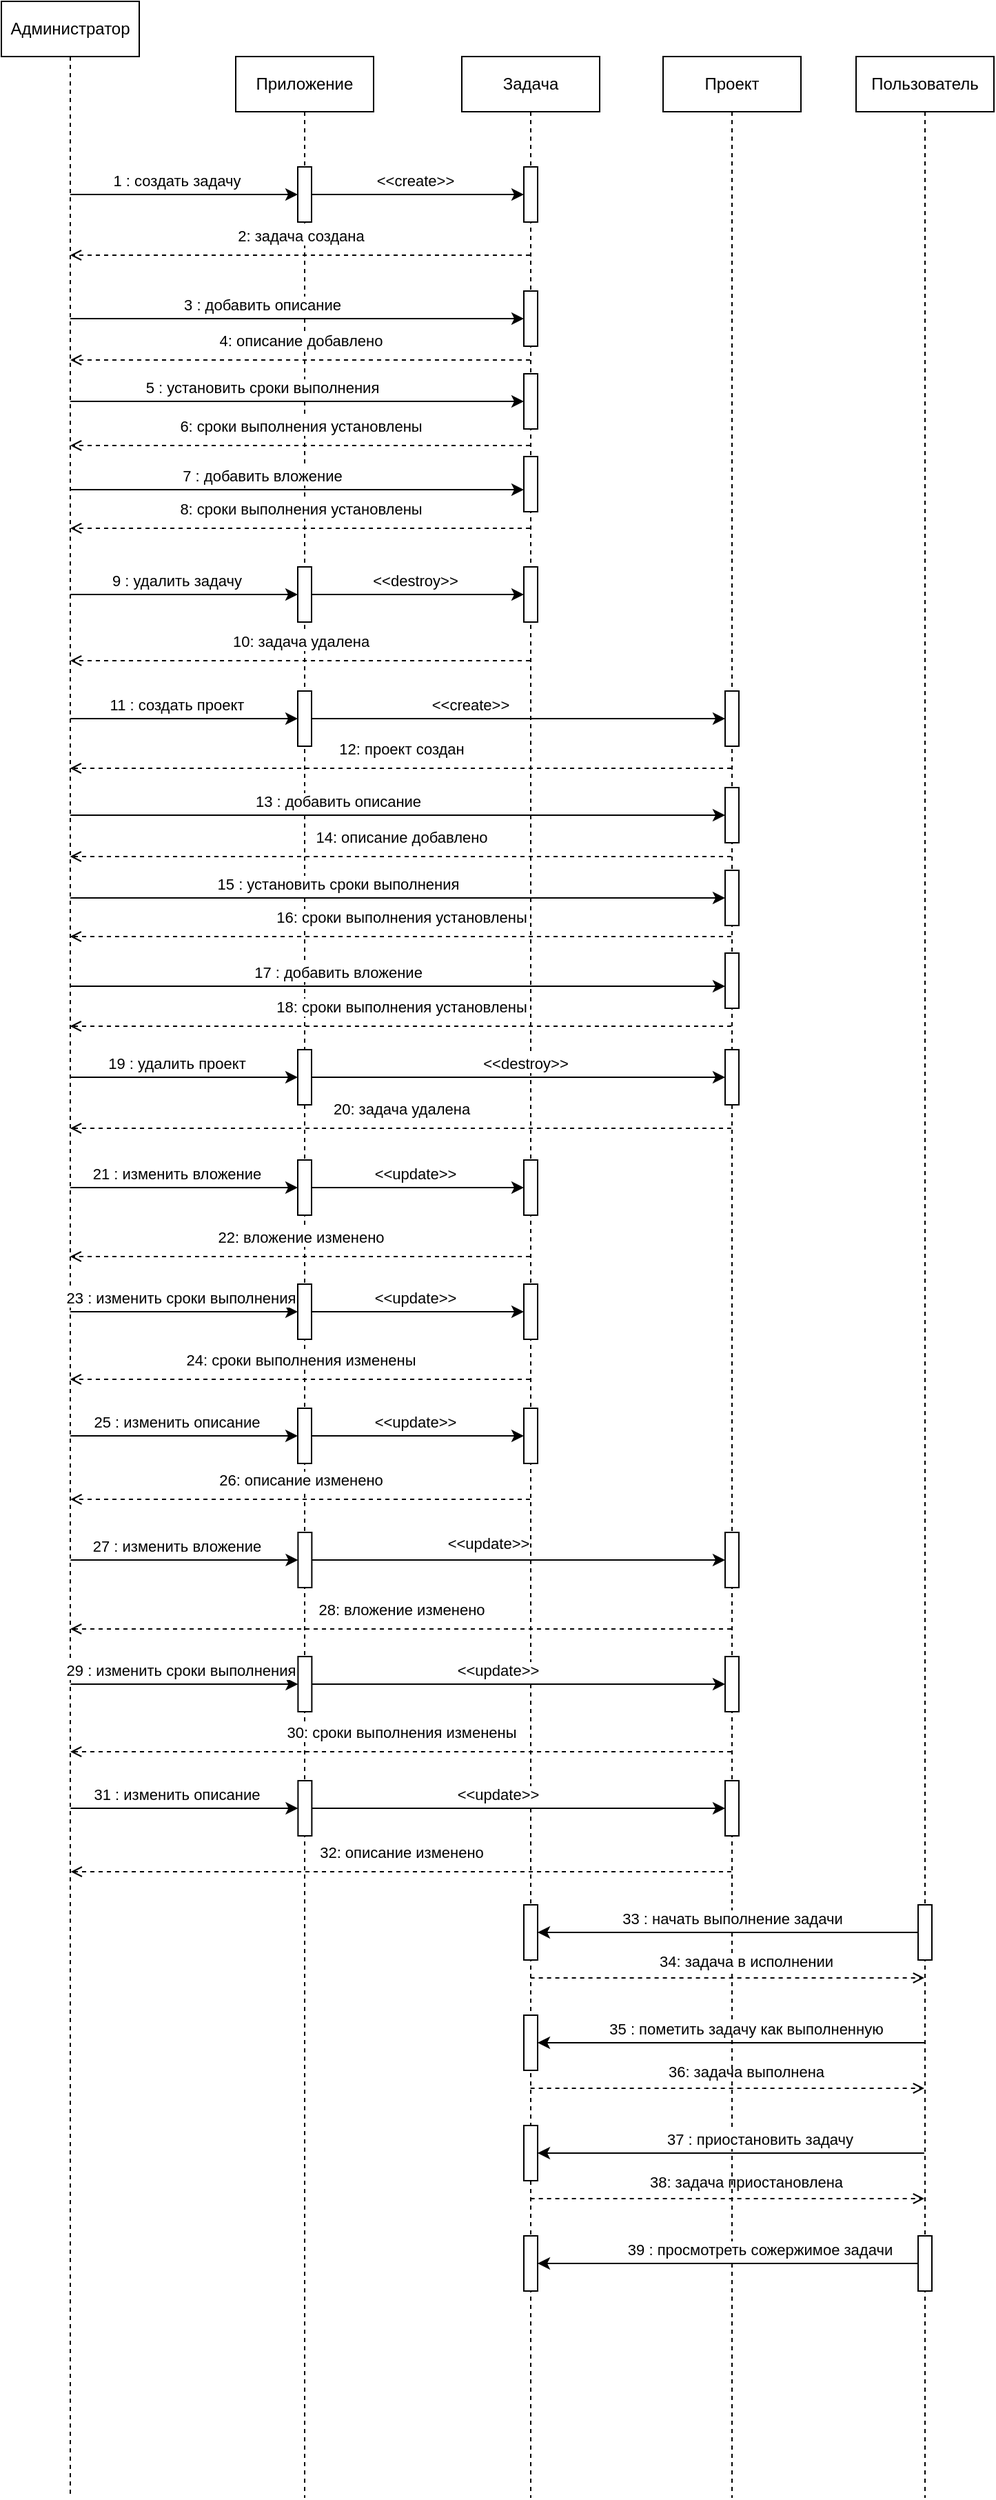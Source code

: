 <mxfile version="24.4.13" type="github">
  <diagram name="Страница — 1" id="z5sgAzJ3_U2AJAHKua1P">
    <mxGraphModel dx="988" dy="539" grid="1" gridSize="10" guides="1" tooltips="1" connect="1" arrows="1" fold="1" page="1" pageScale="1" pageWidth="827" pageHeight="1169" math="0" shadow="0">
      <root>
        <mxCell id="0" />
        <mxCell id="1" parent="0" />
        <mxCell id="rZv-Nm_vUQGnWTQNMnVO-1" value="Администратор" style="shape=umlLifeline;perimeter=lifelinePerimeter;whiteSpace=wrap;html=1;container=1;dropTarget=0;collapsible=0;recursiveResize=0;outlineConnect=0;portConstraint=eastwest;newEdgeStyle={&quot;edgeStyle&quot;:&quot;elbowEdgeStyle&quot;,&quot;elbow&quot;:&quot;vertical&quot;,&quot;curved&quot;:0,&quot;rounded&quot;:0};" vertex="1" parent="1">
          <mxGeometry x="80" y="80" width="100" height="1810" as="geometry" />
        </mxCell>
        <mxCell id="rZv-Nm_vUQGnWTQNMnVO-8" value="Пользователь" style="shape=umlLifeline;perimeter=lifelinePerimeter;whiteSpace=wrap;html=1;container=1;dropTarget=0;collapsible=0;recursiveResize=0;outlineConnect=0;portConstraint=eastwest;newEdgeStyle={&quot;edgeStyle&quot;:&quot;elbowEdgeStyle&quot;,&quot;elbow&quot;:&quot;vertical&quot;,&quot;curved&quot;:0,&quot;rounded&quot;:0};" vertex="1" parent="1">
          <mxGeometry x="700" y="120" width="100" height="1770" as="geometry" />
        </mxCell>
        <mxCell id="rZv-Nm_vUQGnWTQNMnVO-131" value="" style="html=1;points=[[0,0,0,0,5],[0,1,0,0,-5],[1,0,0,0,5],[1,1,0,0,-5]];perimeter=orthogonalPerimeter;outlineConnect=0;targetShapes=umlLifeline;portConstraint=eastwest;newEdgeStyle={&quot;curved&quot;:0,&quot;rounded&quot;:0};" vertex="1" parent="rZv-Nm_vUQGnWTQNMnVO-8">
          <mxGeometry x="45" y="1340" width="10" height="40" as="geometry" />
        </mxCell>
        <mxCell id="rZv-Nm_vUQGnWTQNMnVO-145" value="" style="html=1;points=[[0,0,0,0,5],[0,1,0,0,-5],[1,0,0,0,5],[1,1,0,0,-5]];perimeter=orthogonalPerimeter;outlineConnect=0;targetShapes=umlLifeline;portConstraint=eastwest;newEdgeStyle={&quot;curved&quot;:0,&quot;rounded&quot;:0};" vertex="1" parent="rZv-Nm_vUQGnWTQNMnVO-8">
          <mxGeometry x="45" y="1580" width="10" height="40" as="geometry" />
        </mxCell>
        <mxCell id="rZv-Nm_vUQGnWTQNMnVO-9" value="Приложение" style="shape=umlLifeline;perimeter=lifelinePerimeter;whiteSpace=wrap;html=1;container=1;dropTarget=0;collapsible=0;recursiveResize=0;outlineConnect=0;portConstraint=eastwest;newEdgeStyle={&quot;edgeStyle&quot;:&quot;elbowEdgeStyle&quot;,&quot;elbow&quot;:&quot;vertical&quot;,&quot;curved&quot;:0,&quot;rounded&quot;:0};" vertex="1" parent="1">
          <mxGeometry x="250" y="120" width="100" height="1770" as="geometry" />
        </mxCell>
        <mxCell id="rZv-Nm_vUQGnWTQNMnVO-10" value="" style="html=1;points=[[0,0,0,0,5],[0,1,0,0,-5],[1,0,0,0,5],[1,1,0,0,-5]];perimeter=orthogonalPerimeter;outlineConnect=0;targetShapes=umlLifeline;portConstraint=eastwest;newEdgeStyle={&quot;curved&quot;:0,&quot;rounded&quot;:0};" vertex="1" parent="rZv-Nm_vUQGnWTQNMnVO-9">
          <mxGeometry x="45" y="80" width="10" height="40" as="geometry" />
        </mxCell>
        <mxCell id="rZv-Nm_vUQGnWTQNMnVO-18" value="" style="html=1;points=[[0,0,0,0,5],[0,1,0,0,-5],[1,0,0,0,5],[1,1,0,0,-5]];perimeter=orthogonalPerimeter;outlineConnect=0;targetShapes=umlLifeline;portConstraint=eastwest;newEdgeStyle={&quot;curved&quot;:0,&quot;rounded&quot;:0};" vertex="1" parent="rZv-Nm_vUQGnWTQNMnVO-9">
          <mxGeometry x="45" y="370" width="10" height="40" as="geometry" />
        </mxCell>
        <mxCell id="rZv-Nm_vUQGnWTQNMnVO-74" value="" style="html=1;points=[[0,0,0,0,5],[0,1,0,0,-5],[1,0,0,0,5],[1,1,0,0,-5]];perimeter=orthogonalPerimeter;outlineConnect=0;targetShapes=umlLifeline;portConstraint=eastwest;newEdgeStyle={&quot;curved&quot;:0,&quot;rounded&quot;:0};" vertex="1" parent="rZv-Nm_vUQGnWTQNMnVO-9">
          <mxGeometry x="45" y="720" width="10" height="40" as="geometry" />
        </mxCell>
        <mxCell id="rZv-Nm_vUQGnWTQNMnVO-85" value="" style="html=1;points=[[0,0,0,0,5],[0,1,0,0,-5],[1,0,0,0,5],[1,1,0,0,-5]];perimeter=orthogonalPerimeter;outlineConnect=0;targetShapes=umlLifeline;portConstraint=eastwest;newEdgeStyle={&quot;curved&quot;:0,&quot;rounded&quot;:0};" vertex="1" parent="rZv-Nm_vUQGnWTQNMnVO-9">
          <mxGeometry x="45" y="800" width="10" height="40" as="geometry" />
        </mxCell>
        <mxCell id="rZv-Nm_vUQGnWTQNMnVO-93" value="" style="html=1;points=[[0,0,0,0,5],[0,1,0,0,-5],[1,0,0,0,5],[1,1,0,0,-5]];perimeter=orthogonalPerimeter;outlineConnect=0;targetShapes=umlLifeline;portConstraint=eastwest;newEdgeStyle={&quot;curved&quot;:0,&quot;rounded&quot;:0};" vertex="1" parent="rZv-Nm_vUQGnWTQNMnVO-9">
          <mxGeometry x="45" y="890" width="10" height="40" as="geometry" />
        </mxCell>
        <mxCell id="rZv-Nm_vUQGnWTQNMnVO-101" value="" style="html=1;points=[[0,0,0,0,5],[0,1,0,0,-5],[1,0,0,0,5],[1,1,0,0,-5]];perimeter=orthogonalPerimeter;outlineConnect=0;targetShapes=umlLifeline;portConstraint=eastwest;newEdgeStyle={&quot;curved&quot;:0,&quot;rounded&quot;:0};" vertex="1" parent="rZv-Nm_vUQGnWTQNMnVO-9">
          <mxGeometry x="45" y="980" width="10" height="40" as="geometry" />
        </mxCell>
        <mxCell id="rZv-Nm_vUQGnWTQNMnVO-109" value="" style="html=1;points=[[0,0,0,0,5],[0,1,0,0,-5],[1,0,0,0,5],[1,1,0,0,-5]];perimeter=orthogonalPerimeter;outlineConnect=0;targetShapes=umlLifeline;portConstraint=eastwest;newEdgeStyle={&quot;curved&quot;:0,&quot;rounded&quot;:0};" vertex="1" parent="rZv-Nm_vUQGnWTQNMnVO-9">
          <mxGeometry x="45.19" y="1070" width="10" height="40" as="geometry" />
        </mxCell>
        <mxCell id="rZv-Nm_vUQGnWTQNMnVO-110" value="" style="html=1;points=[[0,0,0,0,5],[0,1,0,0,-5],[1,0,0,0,5],[1,1,0,0,-5]];perimeter=orthogonalPerimeter;outlineConnect=0;targetShapes=umlLifeline;portConstraint=eastwest;newEdgeStyle={&quot;curved&quot;:0,&quot;rounded&quot;:0};" vertex="1" parent="rZv-Nm_vUQGnWTQNMnVO-9">
          <mxGeometry x="45.19" y="1160" width="10" height="40" as="geometry" />
        </mxCell>
        <mxCell id="rZv-Nm_vUQGnWTQNMnVO-111" value="" style="html=1;points=[[0,0,0,0,5],[0,1,0,0,-5],[1,0,0,0,5],[1,1,0,0,-5]];perimeter=orthogonalPerimeter;outlineConnect=0;targetShapes=umlLifeline;portConstraint=eastwest;newEdgeStyle={&quot;curved&quot;:0,&quot;rounded&quot;:0};" vertex="1" parent="rZv-Nm_vUQGnWTQNMnVO-9">
          <mxGeometry x="45.19" y="1250" width="10" height="40" as="geometry" />
        </mxCell>
        <mxCell id="rZv-Nm_vUQGnWTQNMnVO-112" style="edgeStyle=elbowEdgeStyle;rounded=0;orthogonalLoop=1;jettySize=auto;html=1;elbow=vertical;curved=0;" edge="1" parent="rZv-Nm_vUQGnWTQNMnVO-9" target="rZv-Nm_vUQGnWTQNMnVO-109">
          <mxGeometry relative="1" as="geometry">
            <mxPoint x="-119.81" y="1090" as="sourcePoint" />
            <mxPoint x="-24.81" y="1090" as="targetPoint" />
            <Array as="points">
              <mxPoint x="-29.81" y="1090" />
            </Array>
          </mxGeometry>
        </mxCell>
        <mxCell id="rZv-Nm_vUQGnWTQNMnVO-113" value="27 : изменить вложение" style="edgeLabel;html=1;align=center;verticalAlign=middle;resizable=0;points=[];" vertex="1" connectable="0" parent="rZv-Nm_vUQGnWTQNMnVO-112">
          <mxGeometry x="-0.243" y="1" relative="1" as="geometry">
            <mxPoint x="14" y="-9" as="offset" />
          </mxGeometry>
        </mxCell>
        <mxCell id="rZv-Nm_vUQGnWTQNMnVO-115" value="28: вложение изменено" style="html=1;verticalAlign=bottom;labelBackgroundColor=default;endArrow=open;endFill=0;dashed=1;rounded=0;" edge="1" parent="rZv-Nm_vUQGnWTQNMnVO-9" source="rZv-Nm_vUQGnWTQNMnVO-37">
          <mxGeometry x="-0.001" y="-5" width="160" relative="1" as="geometry">
            <mxPoint x="213.69" y="1140" as="sourcePoint" />
            <mxPoint x="-120.0" y="1140" as="targetPoint" />
            <mxPoint as="offset" />
          </mxGeometry>
        </mxCell>
        <mxCell id="rZv-Nm_vUQGnWTQNMnVO-116" style="edgeStyle=elbowEdgeStyle;rounded=0;orthogonalLoop=1;jettySize=auto;html=1;elbow=vertical;curved=0;" edge="1" parent="rZv-Nm_vUQGnWTQNMnVO-9" target="rZv-Nm_vUQGnWTQNMnVO-110">
          <mxGeometry relative="1" as="geometry">
            <mxPoint x="-119.81" y="1180" as="sourcePoint" />
            <mxPoint x="-24.81" y="1180" as="targetPoint" />
            <Array as="points">
              <mxPoint x="-29.81" y="1180" />
            </Array>
          </mxGeometry>
        </mxCell>
        <mxCell id="rZv-Nm_vUQGnWTQNMnVO-117" value="29 : изменить сроки выполнения" style="edgeLabel;html=1;align=center;verticalAlign=middle;resizable=0;points=[];" vertex="1" connectable="0" parent="rZv-Nm_vUQGnWTQNMnVO-116">
          <mxGeometry x="-0.243" y="1" relative="1" as="geometry">
            <mxPoint x="17" y="-9" as="offset" />
          </mxGeometry>
        </mxCell>
        <mxCell id="rZv-Nm_vUQGnWTQNMnVO-119" value="30: сроки выполнения изменены" style="html=1;verticalAlign=bottom;labelBackgroundColor=default;endArrow=open;endFill=0;dashed=1;rounded=0;" edge="1" parent="rZv-Nm_vUQGnWTQNMnVO-9" source="rZv-Nm_vUQGnWTQNMnVO-37">
          <mxGeometry x="-0.001" y="-5" width="160" relative="1" as="geometry">
            <mxPoint x="213.69" y="1229" as="sourcePoint" />
            <mxPoint x="-120.0" y="1229" as="targetPoint" />
            <mxPoint as="offset" />
          </mxGeometry>
        </mxCell>
        <mxCell id="rZv-Nm_vUQGnWTQNMnVO-120" style="edgeStyle=elbowEdgeStyle;rounded=0;orthogonalLoop=1;jettySize=auto;html=1;elbow=vertical;curved=0;" edge="1" parent="rZv-Nm_vUQGnWTQNMnVO-9" target="rZv-Nm_vUQGnWTQNMnVO-111">
          <mxGeometry relative="1" as="geometry">
            <mxPoint x="-119.81" y="1270" as="sourcePoint" />
            <mxPoint x="-24.81" y="1270" as="targetPoint" />
            <Array as="points">
              <mxPoint x="-29.81" y="1270" />
            </Array>
          </mxGeometry>
        </mxCell>
        <mxCell id="rZv-Nm_vUQGnWTQNMnVO-121" value="31 : изменить описание" style="edgeLabel;html=1;align=center;verticalAlign=middle;resizable=0;points=[];" vertex="1" connectable="0" parent="rZv-Nm_vUQGnWTQNMnVO-120">
          <mxGeometry x="-0.243" y="1" relative="1" as="geometry">
            <mxPoint x="14" y="-9" as="offset" />
          </mxGeometry>
        </mxCell>
        <mxCell id="rZv-Nm_vUQGnWTQNMnVO-123" value="32: описание изменено" style="html=1;verticalAlign=bottom;labelBackgroundColor=default;endArrow=open;endFill=0;dashed=1;rounded=0;" edge="1" parent="rZv-Nm_vUQGnWTQNMnVO-9" source="rZv-Nm_vUQGnWTQNMnVO-37">
          <mxGeometry x="0.0" y="-5" width="160" relative="1" as="geometry">
            <mxPoint x="213.69" y="1316" as="sourcePoint" />
            <mxPoint x="-119.643" y="1316" as="targetPoint" />
            <mxPoint as="offset" />
          </mxGeometry>
        </mxCell>
        <mxCell id="rZv-Nm_vUQGnWTQNMnVO-11" style="edgeStyle=elbowEdgeStyle;rounded=0;orthogonalLoop=1;jettySize=auto;html=1;elbow=vertical;curved=0;" edge="1" parent="1" source="rZv-Nm_vUQGnWTQNMnVO-1" target="rZv-Nm_vUQGnWTQNMnVO-10">
          <mxGeometry relative="1" as="geometry">
            <mxPoint x="129.929" y="214" as="sourcePoint" />
            <mxPoint x="300" y="208" as="targetPoint" />
            <Array as="points">
              <mxPoint x="290" y="220" />
            </Array>
          </mxGeometry>
        </mxCell>
        <mxCell id="rZv-Nm_vUQGnWTQNMnVO-12" value="1 : создать задачу" style="edgeLabel;html=1;align=center;verticalAlign=middle;resizable=0;points=[];" vertex="1" connectable="0" parent="rZv-Nm_vUQGnWTQNMnVO-11">
          <mxGeometry x="-0.243" y="1" relative="1" as="geometry">
            <mxPoint x="14" y="-9" as="offset" />
          </mxGeometry>
        </mxCell>
        <mxCell id="rZv-Nm_vUQGnWTQNMnVO-13" value="Задача" style="shape=umlLifeline;perimeter=lifelinePerimeter;whiteSpace=wrap;html=1;container=1;dropTarget=0;collapsible=0;recursiveResize=0;outlineConnect=0;portConstraint=eastwest;newEdgeStyle={&quot;edgeStyle&quot;:&quot;elbowEdgeStyle&quot;,&quot;elbow&quot;:&quot;vertical&quot;,&quot;curved&quot;:0,&quot;rounded&quot;:0};" vertex="1" parent="1">
          <mxGeometry x="414" y="120" width="100" height="1770" as="geometry" />
        </mxCell>
        <mxCell id="rZv-Nm_vUQGnWTQNMnVO-14" value="" style="html=1;points=[[0,0,0,0,5],[0,1,0,0,-5],[1,0,0,0,5],[1,1,0,0,-5]];perimeter=orthogonalPerimeter;outlineConnect=0;targetShapes=umlLifeline;portConstraint=eastwest;newEdgeStyle={&quot;curved&quot;:0,&quot;rounded&quot;:0};" vertex="1" parent="rZv-Nm_vUQGnWTQNMnVO-13">
          <mxGeometry x="45" y="80" width="10" height="40" as="geometry" />
        </mxCell>
        <mxCell id="rZv-Nm_vUQGnWTQNMnVO-33" value="" style="html=1;points=[[0,0,0,0,5],[0,1,0,0,-5],[1,0,0,0,5],[1,1,0,0,-5]];perimeter=orthogonalPerimeter;outlineConnect=0;targetShapes=umlLifeline;portConstraint=eastwest;newEdgeStyle={&quot;curved&quot;:0,&quot;rounded&quot;:0};" vertex="1" parent="rZv-Nm_vUQGnWTQNMnVO-13">
          <mxGeometry x="45" y="370" width="10" height="40" as="geometry" />
        </mxCell>
        <mxCell id="rZv-Nm_vUQGnWTQNMnVO-35" value="&amp;lt;&amp;lt;destroy&amp;gt;&amp;gt;" style="edgeLabel;html=1;align=center;verticalAlign=middle;resizable=0;points=[];" vertex="1" connectable="0" parent="rZv-Nm_vUQGnWTQNMnVO-13">
          <mxGeometry x="-33.996" y="380" as="geometry" />
        </mxCell>
        <mxCell id="rZv-Nm_vUQGnWTQNMnVO-54" value="" style="html=1;points=[[0,0,0,0,5],[0,1,0,0,-5],[1,0,0,0,5],[1,1,0,0,-5]];perimeter=orthogonalPerimeter;outlineConnect=0;targetShapes=umlLifeline;portConstraint=eastwest;newEdgeStyle={&quot;curved&quot;:0,&quot;rounded&quot;:0};" vertex="1" parent="rZv-Nm_vUQGnWTQNMnVO-13">
          <mxGeometry x="45" y="170" width="10" height="40" as="geometry" />
        </mxCell>
        <mxCell id="rZv-Nm_vUQGnWTQNMnVO-55" value="" style="html=1;points=[[0,0,0,0,5],[0,1,0,0,-5],[1,0,0,0,5],[1,1,0,0,-5]];perimeter=orthogonalPerimeter;outlineConnect=0;targetShapes=umlLifeline;portConstraint=eastwest;newEdgeStyle={&quot;curved&quot;:0,&quot;rounded&quot;:0};" vertex="1" parent="rZv-Nm_vUQGnWTQNMnVO-13">
          <mxGeometry x="45" y="230" width="10" height="40" as="geometry" />
        </mxCell>
        <mxCell id="rZv-Nm_vUQGnWTQNMnVO-56" value="" style="html=1;points=[[0,0,0,0,5],[0,1,0,0,-5],[1,0,0,0,5],[1,1,0,0,-5]];perimeter=orthogonalPerimeter;outlineConnect=0;targetShapes=umlLifeline;portConstraint=eastwest;newEdgeStyle={&quot;curved&quot;:0,&quot;rounded&quot;:0};" vertex="1" parent="rZv-Nm_vUQGnWTQNMnVO-13">
          <mxGeometry x="45" y="290" width="10" height="40" as="geometry" />
        </mxCell>
        <mxCell id="rZv-Nm_vUQGnWTQNMnVO-88" value="" style="html=1;points=[[0,0,0,0,5],[0,1,0,0,-5],[1,0,0,0,5],[1,1,0,0,-5]];perimeter=orthogonalPerimeter;outlineConnect=0;targetShapes=umlLifeline;portConstraint=eastwest;newEdgeStyle={&quot;curved&quot;:0,&quot;rounded&quot;:0};" vertex="1" parent="rZv-Nm_vUQGnWTQNMnVO-13">
          <mxGeometry x="45" y="800" width="10" height="40" as="geometry" />
        </mxCell>
        <mxCell id="rZv-Nm_vUQGnWTQNMnVO-97" value="" style="html=1;points=[[0,0,0,0,5],[0,1,0,0,-5],[1,0,0,0,5],[1,1,0,0,-5]];perimeter=orthogonalPerimeter;outlineConnect=0;targetShapes=umlLifeline;portConstraint=eastwest;newEdgeStyle={&quot;curved&quot;:0,&quot;rounded&quot;:0};" vertex="1" parent="rZv-Nm_vUQGnWTQNMnVO-13">
          <mxGeometry x="45" y="890" width="10" height="40" as="geometry" />
        </mxCell>
        <mxCell id="rZv-Nm_vUQGnWTQNMnVO-105" value="" style="html=1;points=[[0,0,0,0,5],[0,1,0,0,-5],[1,0,0,0,5],[1,1,0,0,-5]];perimeter=orthogonalPerimeter;outlineConnect=0;targetShapes=umlLifeline;portConstraint=eastwest;newEdgeStyle={&quot;curved&quot;:0,&quot;rounded&quot;:0};" vertex="1" parent="rZv-Nm_vUQGnWTQNMnVO-13">
          <mxGeometry x="45" y="980" width="10" height="40" as="geometry" />
        </mxCell>
        <mxCell id="rZv-Nm_vUQGnWTQNMnVO-133" value="" style="html=1;points=[[0,0,0,0,5],[0,1,0,0,-5],[1,0,0,0,5],[1,1,0,0,-5]];perimeter=orthogonalPerimeter;outlineConnect=0;targetShapes=umlLifeline;portConstraint=eastwest;newEdgeStyle={&quot;curved&quot;:0,&quot;rounded&quot;:0};" vertex="1" parent="rZv-Nm_vUQGnWTQNMnVO-13">
          <mxGeometry x="45" y="1340" width="10" height="40" as="geometry" />
        </mxCell>
        <mxCell id="rZv-Nm_vUQGnWTQNMnVO-137" value="" style="html=1;points=[[0,0,0,0,5],[0,1,0,0,-5],[1,0,0,0,5],[1,1,0,0,-5]];perimeter=orthogonalPerimeter;outlineConnect=0;targetShapes=umlLifeline;portConstraint=eastwest;newEdgeStyle={&quot;curved&quot;:0,&quot;rounded&quot;:0};" vertex="1" parent="rZv-Nm_vUQGnWTQNMnVO-13">
          <mxGeometry x="45" y="1420" width="10" height="40" as="geometry" />
        </mxCell>
        <mxCell id="rZv-Nm_vUQGnWTQNMnVO-139" value="36: задача выполнена" style="html=1;verticalAlign=bottom;labelBackgroundColor=default;endArrow=open;endFill=0;dashed=1;rounded=0;" edge="1" parent="rZv-Nm_vUQGnWTQNMnVO-13">
          <mxGeometry x="0.093" y="3" width="160" relative="1" as="geometry">
            <mxPoint x="49.81" y="1473" as="sourcePoint" />
            <mxPoint x="335.5" y="1473" as="targetPoint" />
            <mxPoint as="offset" />
          </mxGeometry>
        </mxCell>
        <mxCell id="rZv-Nm_vUQGnWTQNMnVO-140" value="" style="html=1;points=[[0,0,0,0,5],[0,1,0,0,-5],[1,0,0,0,5],[1,1,0,0,-5]];perimeter=orthogonalPerimeter;outlineConnect=0;targetShapes=umlLifeline;portConstraint=eastwest;newEdgeStyle={&quot;curved&quot;:0,&quot;rounded&quot;:0};" vertex="1" parent="rZv-Nm_vUQGnWTQNMnVO-13">
          <mxGeometry x="45" y="1500" width="10" height="40" as="geometry" />
        </mxCell>
        <mxCell id="rZv-Nm_vUQGnWTQNMnVO-142" value="38: задача приостановлена" style="html=1;verticalAlign=bottom;labelBackgroundColor=default;endArrow=open;endFill=0;dashed=1;rounded=0;" edge="1" parent="rZv-Nm_vUQGnWTQNMnVO-13">
          <mxGeometry x="0.093" y="3" width="160" relative="1" as="geometry">
            <mxPoint x="49.81" y="1553" as="sourcePoint" />
            <mxPoint x="335.5" y="1553" as="targetPoint" />
            <mxPoint as="offset" />
          </mxGeometry>
        </mxCell>
        <mxCell id="rZv-Nm_vUQGnWTQNMnVO-147" value="" style="html=1;points=[[0,0,0,0,5],[0,1,0,0,-5],[1,0,0,0,5],[1,1,0,0,-5]];perimeter=orthogonalPerimeter;outlineConnect=0;targetShapes=umlLifeline;portConstraint=eastwest;newEdgeStyle={&quot;curved&quot;:0,&quot;rounded&quot;:0};" vertex="1" parent="rZv-Nm_vUQGnWTQNMnVO-13">
          <mxGeometry x="45" y="1580" width="10" height="40" as="geometry" />
        </mxCell>
        <mxCell id="rZv-Nm_vUQGnWTQNMnVO-15" style="edgeStyle=orthogonalEdgeStyle;rounded=0;orthogonalLoop=1;jettySize=auto;html=1;curved=0;" edge="1" parent="1" source="rZv-Nm_vUQGnWTQNMnVO-10" target="rZv-Nm_vUQGnWTQNMnVO-14">
          <mxGeometry relative="1" as="geometry" />
        </mxCell>
        <mxCell id="rZv-Nm_vUQGnWTQNMnVO-16" value="&amp;lt;&amp;lt;create&amp;gt;&amp;gt;" style="edgeLabel;html=1;align=center;verticalAlign=middle;resizable=0;points=[];" vertex="1" connectable="0" parent="1">
          <mxGeometry x="380.004" y="210" as="geometry" />
        </mxCell>
        <mxCell id="rZv-Nm_vUQGnWTQNMnVO-17" value="2: задача создана" style="html=1;verticalAlign=bottom;labelBackgroundColor=default;endArrow=open;endFill=0;dashed=1;rounded=0;" edge="1" parent="1">
          <mxGeometry x="-0.001" y="-5" width="160" relative="1" as="geometry">
            <mxPoint x="463.5" y="264" as="sourcePoint" />
            <mxPoint x="129.929" y="264" as="targetPoint" />
            <mxPoint as="offset" />
          </mxGeometry>
        </mxCell>
        <mxCell id="rZv-Nm_vUQGnWTQNMnVO-19" style="edgeStyle=elbowEdgeStyle;rounded=0;orthogonalLoop=1;jettySize=auto;html=1;elbow=vertical;curved=0;" edge="1" parent="1" source="rZv-Nm_vUQGnWTQNMnVO-1" target="rZv-Nm_vUQGnWTQNMnVO-54">
          <mxGeometry relative="1" as="geometry">
            <mxPoint x="140" y="310" as="sourcePoint" />
            <mxPoint x="305" y="310" as="targetPoint" />
            <Array as="points">
              <mxPoint x="300" y="310" />
            </Array>
          </mxGeometry>
        </mxCell>
        <mxCell id="rZv-Nm_vUQGnWTQNMnVO-20" value="3 : добавить описание" style="edgeLabel;html=1;align=center;verticalAlign=middle;resizable=0;points=[];" vertex="1" connectable="0" parent="rZv-Nm_vUQGnWTQNMnVO-19">
          <mxGeometry x="-0.243" y="1" relative="1" as="geometry">
            <mxPoint x="14" y="-9" as="offset" />
          </mxGeometry>
        </mxCell>
        <mxCell id="rZv-Nm_vUQGnWTQNMnVO-21" style="edgeStyle=elbowEdgeStyle;rounded=0;orthogonalLoop=1;jettySize=auto;html=1;elbow=vertical;curved=0;" edge="1" parent="1" target="rZv-Nm_vUQGnWTQNMnVO-55">
          <mxGeometry relative="1" as="geometry">
            <mxPoint x="130.024" y="370" as="sourcePoint" />
            <mxPoint x="463.5" y="370" as="targetPoint" />
            <Array as="points">
              <mxPoint x="310" y="370" />
            </Array>
          </mxGeometry>
        </mxCell>
        <mxCell id="rZv-Nm_vUQGnWTQNMnVO-22" value="5 : установить сроки выполнения" style="edgeLabel;html=1;align=center;verticalAlign=middle;resizable=0;points=[];" vertex="1" connectable="0" parent="rZv-Nm_vUQGnWTQNMnVO-21">
          <mxGeometry x="-0.243" y="1" relative="1" as="geometry">
            <mxPoint x="14" y="-9" as="offset" />
          </mxGeometry>
        </mxCell>
        <mxCell id="rZv-Nm_vUQGnWTQNMnVO-24" style="edgeStyle=elbowEdgeStyle;rounded=0;orthogonalLoop=1;jettySize=auto;html=1;elbow=vertical;curved=0;" edge="1" parent="1" target="rZv-Nm_vUQGnWTQNMnVO-56">
          <mxGeometry relative="1" as="geometry">
            <mxPoint x="130.024" y="434" as="sourcePoint" />
            <mxPoint x="463.5" y="434" as="targetPoint" />
            <Array as="points">
              <mxPoint x="320" y="434" />
            </Array>
          </mxGeometry>
        </mxCell>
        <mxCell id="rZv-Nm_vUQGnWTQNMnVO-25" value="7 : добавить вложение" style="edgeLabel;html=1;align=center;verticalAlign=middle;resizable=0;points=[];" vertex="1" connectable="0" parent="rZv-Nm_vUQGnWTQNMnVO-24">
          <mxGeometry x="-0.243" y="1" relative="1" as="geometry">
            <mxPoint x="14" y="-9" as="offset" />
          </mxGeometry>
        </mxCell>
        <mxCell id="rZv-Nm_vUQGnWTQNMnVO-26" value="4: описание добавлено" style="html=1;verticalAlign=bottom;labelBackgroundColor=default;endArrow=open;endFill=0;dashed=1;rounded=0;" edge="1" parent="1">
          <mxGeometry x="-0.001" y="-5" width="160" relative="1" as="geometry">
            <mxPoint x="463.5" y="340" as="sourcePoint" />
            <mxPoint x="130.024" y="340" as="targetPoint" />
            <mxPoint as="offset" />
          </mxGeometry>
        </mxCell>
        <mxCell id="rZv-Nm_vUQGnWTQNMnVO-27" value="6: сроки выполнения установлены" style="html=1;verticalAlign=bottom;labelBackgroundColor=default;endArrow=open;endFill=0;dashed=1;rounded=0;" edge="1" parent="1">
          <mxGeometry x="-0.001" y="-5" width="160" relative="1" as="geometry">
            <mxPoint x="463.5" y="402" as="sourcePoint" />
            <mxPoint x="130.024" y="402" as="targetPoint" />
            <mxPoint as="offset" />
          </mxGeometry>
        </mxCell>
        <mxCell id="rZv-Nm_vUQGnWTQNMnVO-28" value="8: сроки выполнения установлены" style="html=1;verticalAlign=bottom;labelBackgroundColor=default;endArrow=open;endFill=0;dashed=1;rounded=0;" edge="1" parent="1">
          <mxGeometry x="-0.001" y="-5" width="160" relative="1" as="geometry">
            <mxPoint x="463.5" y="462" as="sourcePoint" />
            <mxPoint x="130.024" y="462" as="targetPoint" />
            <mxPoint as="offset" />
          </mxGeometry>
        </mxCell>
        <mxCell id="rZv-Nm_vUQGnWTQNMnVO-31" style="edgeStyle=elbowEdgeStyle;rounded=0;orthogonalLoop=1;jettySize=auto;html=1;elbow=vertical;curved=0;" edge="1" parent="1" source="rZv-Nm_vUQGnWTQNMnVO-1" target="rZv-Nm_vUQGnWTQNMnVO-18">
          <mxGeometry relative="1" as="geometry">
            <mxPoint x="60" y="510" as="sourcePoint" />
            <mxPoint x="225" y="510" as="targetPoint" />
            <Array as="points">
              <mxPoint x="220" y="510" />
            </Array>
          </mxGeometry>
        </mxCell>
        <mxCell id="rZv-Nm_vUQGnWTQNMnVO-32" value="9 : удалить задачу" style="edgeLabel;html=1;align=center;verticalAlign=middle;resizable=0;points=[];" vertex="1" connectable="0" parent="rZv-Nm_vUQGnWTQNMnVO-31">
          <mxGeometry x="-0.243" y="1" relative="1" as="geometry">
            <mxPoint x="14" y="-9" as="offset" />
          </mxGeometry>
        </mxCell>
        <mxCell id="rZv-Nm_vUQGnWTQNMnVO-34" style="edgeStyle=orthogonalEdgeStyle;rounded=0;orthogonalLoop=1;jettySize=auto;html=1;curved=0;" edge="1" parent="1" target="rZv-Nm_vUQGnWTQNMnVO-33" source="rZv-Nm_vUQGnWTQNMnVO-18">
          <mxGeometry relative="1" as="geometry">
            <mxPoint x="305" y="510" as="sourcePoint" />
          </mxGeometry>
        </mxCell>
        <mxCell id="rZv-Nm_vUQGnWTQNMnVO-36" value="10: задача удалена" style="html=1;verticalAlign=bottom;labelBackgroundColor=default;endArrow=open;endFill=0;dashed=1;rounded=0;" edge="1" parent="1">
          <mxGeometry x="-0.001" y="-5" width="160" relative="1" as="geometry">
            <mxPoint x="463.5" y="558" as="sourcePoint" />
            <mxPoint x="130.024" y="558" as="targetPoint" />
            <mxPoint as="offset" />
          </mxGeometry>
        </mxCell>
        <mxCell id="rZv-Nm_vUQGnWTQNMnVO-37" value="Проект" style="shape=umlLifeline;perimeter=lifelinePerimeter;whiteSpace=wrap;html=1;container=1;dropTarget=0;collapsible=0;recursiveResize=0;outlineConnect=0;portConstraint=eastwest;newEdgeStyle={&quot;edgeStyle&quot;:&quot;elbowEdgeStyle&quot;,&quot;elbow&quot;:&quot;vertical&quot;,&quot;curved&quot;:0,&quot;rounded&quot;:0};" vertex="1" parent="1">
          <mxGeometry x="560" y="120" width="100" height="1770" as="geometry" />
        </mxCell>
        <mxCell id="rZv-Nm_vUQGnWTQNMnVO-38" value="" style="html=1;points=[[0,0,0,0,5],[0,1,0,0,-5],[1,0,0,0,5],[1,1,0,0,-5]];perimeter=orthogonalPerimeter;outlineConnect=0;targetShapes=umlLifeline;portConstraint=eastwest;newEdgeStyle={&quot;curved&quot;:0,&quot;rounded&quot;:0};" vertex="1" parent="rZv-Nm_vUQGnWTQNMnVO-37">
          <mxGeometry x="45" y="460" width="10" height="40" as="geometry" />
        </mxCell>
        <mxCell id="rZv-Nm_vUQGnWTQNMnVO-67" value="" style="html=1;points=[[0,0,0,0,5],[0,1,0,0,-5],[1,0,0,0,5],[1,1,0,0,-5]];perimeter=orthogonalPerimeter;outlineConnect=0;targetShapes=umlLifeline;portConstraint=eastwest;newEdgeStyle={&quot;curved&quot;:0,&quot;rounded&quot;:0};" vertex="1" parent="rZv-Nm_vUQGnWTQNMnVO-37">
          <mxGeometry x="45" y="530" width="10" height="40" as="geometry" />
        </mxCell>
        <mxCell id="rZv-Nm_vUQGnWTQNMnVO-68" value="" style="html=1;points=[[0,0,0,0,5],[0,1,0,0,-5],[1,0,0,0,5],[1,1,0,0,-5]];perimeter=orthogonalPerimeter;outlineConnect=0;targetShapes=umlLifeline;portConstraint=eastwest;newEdgeStyle={&quot;curved&quot;:0,&quot;rounded&quot;:0};" vertex="1" parent="rZv-Nm_vUQGnWTQNMnVO-37">
          <mxGeometry x="45" y="590" width="10" height="40" as="geometry" />
        </mxCell>
        <mxCell id="rZv-Nm_vUQGnWTQNMnVO-69" value="" style="html=1;points=[[0,0,0,0,5],[0,1,0,0,-5],[1,0,0,0,5],[1,1,0,0,-5]];perimeter=orthogonalPerimeter;outlineConnect=0;targetShapes=umlLifeline;portConstraint=eastwest;newEdgeStyle={&quot;curved&quot;:0,&quot;rounded&quot;:0};" vertex="1" parent="rZv-Nm_vUQGnWTQNMnVO-37">
          <mxGeometry x="45" y="650" width="10" height="40" as="geometry" />
        </mxCell>
        <mxCell id="rZv-Nm_vUQGnWTQNMnVO-77" value="" style="html=1;points=[[0,0,0,0,5],[0,1,0,0,-5],[1,0,0,0,5],[1,1,0,0,-5]];perimeter=orthogonalPerimeter;outlineConnect=0;targetShapes=umlLifeline;portConstraint=eastwest;newEdgeStyle={&quot;curved&quot;:0,&quot;rounded&quot;:0};" vertex="1" parent="rZv-Nm_vUQGnWTQNMnVO-37">
          <mxGeometry x="45" y="720" width="10" height="40" as="geometry" />
        </mxCell>
        <mxCell id="rZv-Nm_vUQGnWTQNMnVO-124" value="" style="html=1;points=[[0,0,0,0,5],[0,1,0,0,-5],[1,0,0,0,5],[1,1,0,0,-5]];perimeter=orthogonalPerimeter;outlineConnect=0;targetShapes=umlLifeline;portConstraint=eastwest;newEdgeStyle={&quot;curved&quot;:0,&quot;rounded&quot;:0};" vertex="1" parent="rZv-Nm_vUQGnWTQNMnVO-37">
          <mxGeometry x="45" y="1070" width="10" height="40" as="geometry" />
        </mxCell>
        <mxCell id="rZv-Nm_vUQGnWTQNMnVO-126" value="" style="html=1;points=[[0,0,0,0,5],[0,1,0,0,-5],[1,0,0,0,5],[1,1,0,0,-5]];perimeter=orthogonalPerimeter;outlineConnect=0;targetShapes=umlLifeline;portConstraint=eastwest;newEdgeStyle={&quot;curved&quot;:0,&quot;rounded&quot;:0};" vertex="1" parent="rZv-Nm_vUQGnWTQNMnVO-37">
          <mxGeometry x="45" y="1160" width="10" height="40" as="geometry" />
        </mxCell>
        <mxCell id="rZv-Nm_vUQGnWTQNMnVO-127" value="" style="html=1;points=[[0,0,0,0,5],[0,1,0,0,-5],[1,0,0,0,5],[1,1,0,0,-5]];perimeter=orthogonalPerimeter;outlineConnect=0;targetShapes=umlLifeline;portConstraint=eastwest;newEdgeStyle={&quot;curved&quot;:0,&quot;rounded&quot;:0};" vertex="1" parent="rZv-Nm_vUQGnWTQNMnVO-37">
          <mxGeometry x="45" y="1250" width="10" height="40" as="geometry" />
        </mxCell>
        <mxCell id="rZv-Nm_vUQGnWTQNMnVO-39" style="edgeStyle=elbowEdgeStyle;rounded=0;orthogonalLoop=1;jettySize=auto;html=1;elbow=vertical;curved=0;" edge="1" parent="1" target="rZv-Nm_vUQGnWTQNMnVO-38" source="rZv-Nm_vUQGnWTQNMnVO-70">
          <mxGeometry relative="1" as="geometry">
            <mxPoint x="440" y="600" as="sourcePoint" />
            <mxPoint x="610" y="588" as="targetPoint" />
            <Array as="points">
              <mxPoint x="600" y="600" />
            </Array>
          </mxGeometry>
        </mxCell>
        <mxCell id="rZv-Nm_vUQGnWTQNMnVO-41" value="12: проект создан" style="html=1;verticalAlign=bottom;labelBackgroundColor=default;endArrow=open;endFill=0;dashed=1;rounded=0;" edge="1" parent="1">
          <mxGeometry x="-0.001" y="-5" width="160" relative="1" as="geometry">
            <mxPoint x="609.5" y="636" as="sourcePoint" />
            <mxPoint x="129.81" y="636" as="targetPoint" />
            <mxPoint as="offset" />
          </mxGeometry>
        </mxCell>
        <mxCell id="rZv-Nm_vUQGnWTQNMnVO-42" style="edgeStyle=elbowEdgeStyle;rounded=0;orthogonalLoop=1;jettySize=auto;html=1;elbow=vertical;curved=0;" edge="1" parent="1" source="rZv-Nm_vUQGnWTQNMnVO-1" target="rZv-Nm_vUQGnWTQNMnVO-67">
          <mxGeometry relative="1" as="geometry">
            <mxPoint x="260" y="670" as="sourcePoint" />
            <mxPoint x="594" y="670" as="targetPoint" />
            <Array as="points">
              <mxPoint x="430" y="670" />
            </Array>
          </mxGeometry>
        </mxCell>
        <mxCell id="rZv-Nm_vUQGnWTQNMnVO-43" value="13 : добавить описание" style="edgeLabel;html=1;align=center;verticalAlign=middle;resizable=0;points=[];" vertex="1" connectable="0" parent="rZv-Nm_vUQGnWTQNMnVO-42">
          <mxGeometry x="-0.243" y="1" relative="1" as="geometry">
            <mxPoint x="14" y="-9" as="offset" />
          </mxGeometry>
        </mxCell>
        <mxCell id="rZv-Nm_vUQGnWTQNMnVO-44" style="edgeStyle=elbowEdgeStyle;rounded=0;orthogonalLoop=1;jettySize=auto;html=1;elbow=vertical;curved=0;" edge="1" parent="1" source="rZv-Nm_vUQGnWTQNMnVO-1" target="rZv-Nm_vUQGnWTQNMnVO-68">
          <mxGeometry relative="1" as="geometry">
            <mxPoint x="260.024" y="730" as="sourcePoint" />
            <mxPoint x="593.5" y="730" as="targetPoint" />
            <Array as="points">
              <mxPoint x="440" y="730" />
            </Array>
          </mxGeometry>
        </mxCell>
        <mxCell id="rZv-Nm_vUQGnWTQNMnVO-45" value="15 : установить сроки выполнения" style="edgeLabel;html=1;align=center;verticalAlign=middle;resizable=0;points=[];" vertex="1" connectable="0" parent="rZv-Nm_vUQGnWTQNMnVO-44">
          <mxGeometry x="-0.243" y="1" relative="1" as="geometry">
            <mxPoint x="14" y="-9" as="offset" />
          </mxGeometry>
        </mxCell>
        <mxCell id="rZv-Nm_vUQGnWTQNMnVO-46" style="edgeStyle=elbowEdgeStyle;rounded=0;orthogonalLoop=1;jettySize=auto;html=1;elbow=vertical;curved=0;" edge="1" parent="1" source="rZv-Nm_vUQGnWTQNMnVO-1" target="rZv-Nm_vUQGnWTQNMnVO-69">
          <mxGeometry relative="1" as="geometry">
            <mxPoint x="260.024" y="794" as="sourcePoint" />
            <mxPoint x="593.5" y="794" as="targetPoint" />
            <Array as="points">
              <mxPoint x="450" y="794" />
            </Array>
          </mxGeometry>
        </mxCell>
        <mxCell id="rZv-Nm_vUQGnWTQNMnVO-47" value="17 : добавить вложение" style="edgeLabel;html=1;align=center;verticalAlign=middle;resizable=0;points=[];" vertex="1" connectable="0" parent="rZv-Nm_vUQGnWTQNMnVO-46">
          <mxGeometry x="-0.243" y="1" relative="1" as="geometry">
            <mxPoint x="14" y="-9" as="offset" />
          </mxGeometry>
        </mxCell>
        <mxCell id="rZv-Nm_vUQGnWTQNMnVO-48" value="14: описание добавлено" style="html=1;verticalAlign=bottom;labelBackgroundColor=default;endArrow=open;endFill=0;dashed=1;rounded=0;" edge="1" parent="1">
          <mxGeometry x="-0.001" y="-5" width="160" relative="1" as="geometry">
            <mxPoint x="609.5" y="700" as="sourcePoint" />
            <mxPoint x="129.81" y="700" as="targetPoint" />
            <mxPoint as="offset" />
          </mxGeometry>
        </mxCell>
        <mxCell id="rZv-Nm_vUQGnWTQNMnVO-49" value="16: сроки выполнения установлены" style="html=1;verticalAlign=bottom;labelBackgroundColor=default;endArrow=open;endFill=0;dashed=1;rounded=0;" edge="1" parent="1">
          <mxGeometry x="-0.001" y="-5" width="160" relative="1" as="geometry">
            <mxPoint x="609.5" y="758" as="sourcePoint" />
            <mxPoint x="129.81" y="758" as="targetPoint" />
            <mxPoint as="offset" />
          </mxGeometry>
        </mxCell>
        <mxCell id="rZv-Nm_vUQGnWTQNMnVO-50" value="18: сроки выполнения установлены" style="html=1;verticalAlign=bottom;labelBackgroundColor=default;endArrow=open;endFill=0;dashed=1;rounded=0;" edge="1" parent="1">
          <mxGeometry x="-0.001" y="-5" width="160" relative="1" as="geometry">
            <mxPoint x="609.5" y="823" as="sourcePoint" />
            <mxPoint x="129.81" y="823" as="targetPoint" />
            <mxPoint as="offset" />
          </mxGeometry>
        </mxCell>
        <mxCell id="rZv-Nm_vUQGnWTQNMnVO-71" value="" style="edgeStyle=elbowEdgeStyle;rounded=0;orthogonalLoop=1;jettySize=auto;html=1;elbow=vertical;curved=0;" edge="1" parent="1" source="rZv-Nm_vUQGnWTQNMnVO-1" target="rZv-Nm_vUQGnWTQNMnVO-70">
          <mxGeometry relative="1" as="geometry">
            <mxPoint x="130" y="600" as="sourcePoint" />
            <mxPoint x="605" y="600" as="targetPoint" />
            <Array as="points" />
          </mxGeometry>
        </mxCell>
        <mxCell id="rZv-Nm_vUQGnWTQNMnVO-72" value="11 : создать проект" style="edgeLabel;html=1;align=center;verticalAlign=middle;resizable=0;points=[];" vertex="1" connectable="0" parent="rZv-Nm_vUQGnWTQNMnVO-71">
          <mxGeometry x="-0.243" y="1" relative="1" as="geometry">
            <mxPoint x="14" y="-9" as="offset" />
          </mxGeometry>
        </mxCell>
        <mxCell id="rZv-Nm_vUQGnWTQNMnVO-70" value="" style="html=1;points=[[0,0,0,0,5],[0,1,0,0,-5],[1,0,0,0,5],[1,1,0,0,-5]];perimeter=orthogonalPerimeter;outlineConnect=0;targetShapes=umlLifeline;portConstraint=eastwest;newEdgeStyle={&quot;curved&quot;:0,&quot;rounded&quot;:0};" vertex="1" parent="1">
          <mxGeometry x="295" y="580" width="10" height="40" as="geometry" />
        </mxCell>
        <mxCell id="rZv-Nm_vUQGnWTQNMnVO-73" value="&amp;lt;&amp;lt;create&amp;gt;&amp;gt;" style="edgeLabel;html=1;align=center;verticalAlign=middle;resizable=0;points=[];" vertex="1" connectable="0" parent="1">
          <mxGeometry x="420.004" y="590" as="geometry" />
        </mxCell>
        <mxCell id="rZv-Nm_vUQGnWTQNMnVO-75" style="edgeStyle=elbowEdgeStyle;rounded=0;orthogonalLoop=1;jettySize=auto;html=1;elbow=vertical;curved=0;" edge="1" parent="1" target="rZv-Nm_vUQGnWTQNMnVO-74" source="rZv-Nm_vUQGnWTQNMnVO-1">
          <mxGeometry relative="1" as="geometry">
            <mxPoint x="130" y="860" as="sourcePoint" />
            <mxPoint x="225" y="860" as="targetPoint" />
            <Array as="points">
              <mxPoint x="220" y="860" />
            </Array>
          </mxGeometry>
        </mxCell>
        <mxCell id="rZv-Nm_vUQGnWTQNMnVO-76" value="19 : удалить проект" style="edgeLabel;html=1;align=center;verticalAlign=middle;resizable=0;points=[];" vertex="1" connectable="0" parent="rZv-Nm_vUQGnWTQNMnVO-75">
          <mxGeometry x="-0.243" y="1" relative="1" as="geometry">
            <mxPoint x="14" y="-9" as="offset" />
          </mxGeometry>
        </mxCell>
        <mxCell id="rZv-Nm_vUQGnWTQNMnVO-78" style="edgeStyle=orthogonalEdgeStyle;rounded=0;orthogonalLoop=1;jettySize=auto;html=1;curved=0;" edge="1" parent="1" target="rZv-Nm_vUQGnWTQNMnVO-77" source="rZv-Nm_vUQGnWTQNMnVO-74">
          <mxGeometry relative="1" as="geometry">
            <mxPoint x="451" y="860" as="sourcePoint" />
          </mxGeometry>
        </mxCell>
        <mxCell id="rZv-Nm_vUQGnWTQNMnVO-79" value="&amp;lt;&amp;lt;destroy&amp;gt;&amp;gt;" style="edgeLabel;html=1;align=center;verticalAlign=middle;resizable=0;points=[];" vertex="1" connectable="0" parent="1">
          <mxGeometry x="460.004" y="850" as="geometry" />
        </mxCell>
        <mxCell id="rZv-Nm_vUQGnWTQNMnVO-80" value="20: задача удалена" style="html=1;verticalAlign=bottom;labelBackgroundColor=default;endArrow=open;endFill=0;dashed=1;rounded=0;" edge="1" parent="1">
          <mxGeometry x="-0.001" y="-5" width="160" relative="1" as="geometry">
            <mxPoint x="609.5" y="897" as="sourcePoint" />
            <mxPoint x="129.929" y="897" as="targetPoint" />
            <mxPoint as="offset" />
          </mxGeometry>
        </mxCell>
        <mxCell id="rZv-Nm_vUQGnWTQNMnVO-86" style="edgeStyle=elbowEdgeStyle;rounded=0;orthogonalLoop=1;jettySize=auto;html=1;elbow=vertical;curved=0;" edge="1" parent="1" target="rZv-Nm_vUQGnWTQNMnVO-85" source="rZv-Nm_vUQGnWTQNMnVO-1">
          <mxGeometry relative="1" as="geometry">
            <mxPoint x="130" y="940" as="sourcePoint" />
            <mxPoint x="225" y="940" as="targetPoint" />
            <Array as="points">
              <mxPoint x="220" y="940" />
            </Array>
          </mxGeometry>
        </mxCell>
        <mxCell id="rZv-Nm_vUQGnWTQNMnVO-87" value="21 : изменить вложение" style="edgeLabel;html=1;align=center;verticalAlign=middle;resizable=0;points=[];" vertex="1" connectable="0" parent="rZv-Nm_vUQGnWTQNMnVO-86">
          <mxGeometry x="-0.243" y="1" relative="1" as="geometry">
            <mxPoint x="14" y="-9" as="offset" />
          </mxGeometry>
        </mxCell>
        <mxCell id="rZv-Nm_vUQGnWTQNMnVO-89" style="edgeStyle=orthogonalEdgeStyle;rounded=0;orthogonalLoop=1;jettySize=auto;html=1;curved=0;" edge="1" parent="1" source="rZv-Nm_vUQGnWTQNMnVO-85" target="rZv-Nm_vUQGnWTQNMnVO-88">
          <mxGeometry relative="1" as="geometry" />
        </mxCell>
        <mxCell id="rZv-Nm_vUQGnWTQNMnVO-91" value="&amp;lt;&amp;lt;update&amp;gt;&amp;gt;" style="edgeLabel;html=1;align=center;verticalAlign=middle;resizable=0;points=[];" vertex="1" connectable="0" parent="1">
          <mxGeometry x="380.004" y="930" as="geometry" />
        </mxCell>
        <mxCell id="rZv-Nm_vUQGnWTQNMnVO-92" value="22: вложение изменено" style="html=1;verticalAlign=bottom;labelBackgroundColor=default;endArrow=open;endFill=0;dashed=1;rounded=0;" edge="1" parent="1">
          <mxGeometry x="-0.001" y="-5" width="160" relative="1" as="geometry">
            <mxPoint x="463.5" y="990" as="sourcePoint" />
            <mxPoint x="129.81" y="990" as="targetPoint" />
            <mxPoint as="offset" />
          </mxGeometry>
        </mxCell>
        <mxCell id="rZv-Nm_vUQGnWTQNMnVO-94" style="edgeStyle=elbowEdgeStyle;rounded=0;orthogonalLoop=1;jettySize=auto;html=1;elbow=vertical;curved=0;" edge="1" parent="1" target="rZv-Nm_vUQGnWTQNMnVO-93" source="rZv-Nm_vUQGnWTQNMnVO-1">
          <mxGeometry relative="1" as="geometry">
            <mxPoint x="130" y="1030" as="sourcePoint" />
            <mxPoint x="225" y="1030" as="targetPoint" />
            <Array as="points">
              <mxPoint x="220" y="1030" />
            </Array>
          </mxGeometry>
        </mxCell>
        <mxCell id="rZv-Nm_vUQGnWTQNMnVO-95" value="23 : изменить сроки выполнения" style="edgeLabel;html=1;align=center;verticalAlign=middle;resizable=0;points=[];" vertex="1" connectable="0" parent="rZv-Nm_vUQGnWTQNMnVO-94">
          <mxGeometry x="-0.243" y="1" relative="1" as="geometry">
            <mxPoint x="17" y="-9" as="offset" />
          </mxGeometry>
        </mxCell>
        <mxCell id="rZv-Nm_vUQGnWTQNMnVO-96" style="edgeStyle=orthogonalEdgeStyle;rounded=0;orthogonalLoop=1;jettySize=auto;html=1;curved=0;" edge="1" parent="1" source="rZv-Nm_vUQGnWTQNMnVO-93" target="rZv-Nm_vUQGnWTQNMnVO-97">
          <mxGeometry relative="1" as="geometry">
            <mxPoint x="460" y="1030" as="targetPoint" />
          </mxGeometry>
        </mxCell>
        <mxCell id="rZv-Nm_vUQGnWTQNMnVO-99" value="&amp;lt;&amp;lt;update&amp;gt;&amp;gt;" style="edgeLabel;html=1;align=center;verticalAlign=middle;resizable=0;points=[];" vertex="1" connectable="0" parent="1">
          <mxGeometry x="380.004" y="1020" as="geometry" />
        </mxCell>
        <mxCell id="rZv-Nm_vUQGnWTQNMnVO-100" value="24: сроки выполнения изменены" style="html=1;verticalAlign=bottom;labelBackgroundColor=default;endArrow=open;endFill=0;dashed=1;rounded=0;" edge="1" parent="1">
          <mxGeometry x="-0.001" y="-5" width="160" relative="1" as="geometry">
            <mxPoint x="463.5" y="1079" as="sourcePoint" />
            <mxPoint x="129.81" y="1079" as="targetPoint" />
            <mxPoint as="offset" />
          </mxGeometry>
        </mxCell>
        <mxCell id="rZv-Nm_vUQGnWTQNMnVO-102" style="edgeStyle=elbowEdgeStyle;rounded=0;orthogonalLoop=1;jettySize=auto;html=1;elbow=vertical;curved=0;" edge="1" parent="1" target="rZv-Nm_vUQGnWTQNMnVO-101" source="rZv-Nm_vUQGnWTQNMnVO-1">
          <mxGeometry relative="1" as="geometry">
            <mxPoint x="130" y="1120" as="sourcePoint" />
            <mxPoint x="225" y="1120" as="targetPoint" />
            <Array as="points">
              <mxPoint x="220" y="1120" />
            </Array>
          </mxGeometry>
        </mxCell>
        <mxCell id="rZv-Nm_vUQGnWTQNMnVO-103" value="25 : изменить описание" style="edgeLabel;html=1;align=center;verticalAlign=middle;resizable=0;points=[];" vertex="1" connectable="0" parent="rZv-Nm_vUQGnWTQNMnVO-102">
          <mxGeometry x="-0.243" y="1" relative="1" as="geometry">
            <mxPoint x="14" y="-9" as="offset" />
          </mxGeometry>
        </mxCell>
        <mxCell id="rZv-Nm_vUQGnWTQNMnVO-104" style="edgeStyle=orthogonalEdgeStyle;rounded=0;orthogonalLoop=1;jettySize=auto;html=1;curved=0;" edge="1" parent="1" source="rZv-Nm_vUQGnWTQNMnVO-101" target="rZv-Nm_vUQGnWTQNMnVO-105">
          <mxGeometry relative="1" as="geometry">
            <mxPoint x="459" y="1120" as="targetPoint" />
          </mxGeometry>
        </mxCell>
        <mxCell id="rZv-Nm_vUQGnWTQNMnVO-107" value="&amp;lt;&amp;lt;update&amp;gt;&amp;gt;" style="edgeLabel;html=1;align=center;verticalAlign=middle;resizable=0;points=[];" vertex="1" connectable="0" parent="1">
          <mxGeometry x="380.004" y="1110" as="geometry" />
        </mxCell>
        <mxCell id="rZv-Nm_vUQGnWTQNMnVO-108" value="26: описание изменено" style="html=1;verticalAlign=bottom;labelBackgroundColor=default;endArrow=open;endFill=0;dashed=1;rounded=0;" edge="1" parent="1">
          <mxGeometry x="0.0" y="-5" width="160" relative="1" as="geometry">
            <mxPoint x="463.5" y="1166" as="sourcePoint" />
            <mxPoint x="130.167" y="1166" as="targetPoint" />
            <mxPoint as="offset" />
          </mxGeometry>
        </mxCell>
        <mxCell id="rZv-Nm_vUQGnWTQNMnVO-114" style="edgeStyle=orthogonalEdgeStyle;rounded=0;orthogonalLoop=1;jettySize=auto;html=1;curved=0;" edge="1" parent="1" source="rZv-Nm_vUQGnWTQNMnVO-109" target="rZv-Nm_vUQGnWTQNMnVO-124">
          <mxGeometry relative="1" as="geometry">
            <mxPoint x="459.19" y="1210" as="targetPoint" />
          </mxGeometry>
        </mxCell>
        <mxCell id="rZv-Nm_vUQGnWTQNMnVO-118" style="edgeStyle=orthogonalEdgeStyle;rounded=0;orthogonalLoop=1;jettySize=auto;html=1;curved=0;" edge="1" parent="1" source="rZv-Nm_vUQGnWTQNMnVO-110" target="rZv-Nm_vUQGnWTQNMnVO-126">
          <mxGeometry relative="1" as="geometry">
            <mxPoint x="459.19" y="1300" as="targetPoint" />
          </mxGeometry>
        </mxCell>
        <mxCell id="rZv-Nm_vUQGnWTQNMnVO-122" style="edgeStyle=orthogonalEdgeStyle;rounded=0;orthogonalLoop=1;jettySize=auto;html=1;curved=0;" edge="1" parent="1" source="rZv-Nm_vUQGnWTQNMnVO-111" target="rZv-Nm_vUQGnWTQNMnVO-127">
          <mxGeometry relative="1" as="geometry">
            <mxPoint x="459.19" y="1390" as="targetPoint" />
          </mxGeometry>
        </mxCell>
        <mxCell id="rZv-Nm_vUQGnWTQNMnVO-128" value="&amp;lt;&amp;lt;update&amp;gt;&amp;gt;" style="edgeLabel;html=1;align=center;verticalAlign=middle;resizable=0;points=[];" vertex="1" connectable="0" parent="1">
          <mxGeometry x="390.004" y="1120" as="geometry">
            <mxPoint x="43" y="78" as="offset" />
          </mxGeometry>
        </mxCell>
        <mxCell id="rZv-Nm_vUQGnWTQNMnVO-129" value="&amp;lt;&amp;lt;update&amp;gt;&amp;gt;" style="edgeLabel;html=1;align=center;verticalAlign=middle;resizable=0;points=[];" vertex="1" connectable="0" parent="1">
          <mxGeometry x="440.004" y="1290" as="geometry" />
        </mxCell>
        <mxCell id="rZv-Nm_vUQGnWTQNMnVO-130" value="&amp;lt;&amp;lt;update&amp;gt;&amp;gt;" style="edgeLabel;html=1;align=center;verticalAlign=middle;resizable=0;points=[];" vertex="1" connectable="0" parent="1">
          <mxGeometry x="440.004" y="1380" as="geometry" />
        </mxCell>
        <mxCell id="rZv-Nm_vUQGnWTQNMnVO-132" style="edgeStyle=orthogonalEdgeStyle;rounded=0;orthogonalLoop=1;jettySize=auto;html=1;curved=0;" edge="1" parent="1" source="rZv-Nm_vUQGnWTQNMnVO-131" target="rZv-Nm_vUQGnWTQNMnVO-133">
          <mxGeometry relative="1" as="geometry">
            <mxPoint x="680" y="1490" as="targetPoint" />
          </mxGeometry>
        </mxCell>
        <mxCell id="rZv-Nm_vUQGnWTQNMnVO-135" value="33 : начать выполнение задачи" style="edgeLabel;html=1;align=center;verticalAlign=middle;resizable=0;points=[];" vertex="1" connectable="0" parent="1">
          <mxGeometry x="609.999" y="1470" as="geometry" />
        </mxCell>
        <mxCell id="rZv-Nm_vUQGnWTQNMnVO-136" value="34: задача в исполнении" style="html=1;verticalAlign=bottom;labelBackgroundColor=default;endArrow=open;endFill=0;dashed=1;rounded=0;" edge="1" parent="1">
          <mxGeometry x="0.093" y="3" width="160" relative="1" as="geometry">
            <mxPoint x="463.81" y="1513" as="sourcePoint" />
            <mxPoint x="749.5" y="1513" as="targetPoint" />
            <mxPoint as="offset" />
          </mxGeometry>
        </mxCell>
        <mxCell id="rZv-Nm_vUQGnWTQNMnVO-138" style="edgeStyle=orthogonalEdgeStyle;rounded=0;orthogonalLoop=1;jettySize=auto;html=1;curved=0;" edge="1" parent="1" target="rZv-Nm_vUQGnWTQNMnVO-137" source="rZv-Nm_vUQGnWTQNMnVO-8">
          <mxGeometry relative="1" as="geometry">
            <mxPoint x="680" y="1570" as="targetPoint" />
            <mxPoint x="745" y="1560" as="sourcePoint" />
            <Array as="points">
              <mxPoint x="680" y="1560" />
              <mxPoint x="680" y="1560" />
            </Array>
          </mxGeometry>
        </mxCell>
        <mxCell id="rZv-Nm_vUQGnWTQNMnVO-141" style="edgeStyle=orthogonalEdgeStyle;rounded=0;orthogonalLoop=1;jettySize=auto;html=1;curved=0;" edge="1" parent="1" target="rZv-Nm_vUQGnWTQNMnVO-140" source="rZv-Nm_vUQGnWTQNMnVO-8">
          <mxGeometry relative="1" as="geometry">
            <mxPoint x="680" y="1650" as="targetPoint" />
            <mxPoint x="745" y="1640" as="sourcePoint" />
            <Array as="points">
              <mxPoint x="670" y="1640" />
              <mxPoint x="670" y="1640" />
            </Array>
          </mxGeometry>
        </mxCell>
        <mxCell id="rZv-Nm_vUQGnWTQNMnVO-143" value="35 : пометить задачу как выполненную" style="edgeLabel;html=1;align=center;verticalAlign=middle;resizable=0;points=[];" vertex="1" connectable="0" parent="1">
          <mxGeometry x="619.999" y="1550" as="geometry" />
        </mxCell>
        <mxCell id="rZv-Nm_vUQGnWTQNMnVO-144" value="37 : приостановить задачу" style="edgeLabel;html=1;align=center;verticalAlign=middle;resizable=0;points=[];" vertex="1" connectable="0" parent="1">
          <mxGeometry x="629.999" y="1630" as="geometry" />
        </mxCell>
        <mxCell id="rZv-Nm_vUQGnWTQNMnVO-146" style="edgeStyle=orthogonalEdgeStyle;rounded=0;orthogonalLoop=1;jettySize=auto;html=1;curved=0;" edge="1" parent="1" source="rZv-Nm_vUQGnWTQNMnVO-145" target="rZv-Nm_vUQGnWTQNMnVO-147">
          <mxGeometry relative="1" as="geometry">
            <mxPoint x="540" y="1720" as="targetPoint" />
          </mxGeometry>
        </mxCell>
        <mxCell id="rZv-Nm_vUQGnWTQNMnVO-148" value="39 : просмотреть сожержимое задачи" style="edgeLabel;html=1;align=center;verticalAlign=middle;resizable=0;points=[];" vertex="1" connectable="0" parent="1">
          <mxGeometry x="629.999" y="1710" as="geometry" />
        </mxCell>
      </root>
    </mxGraphModel>
  </diagram>
</mxfile>
